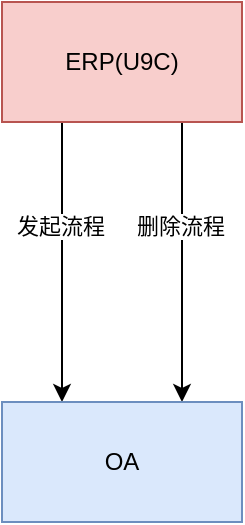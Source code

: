 <mxfile version="24.3.0" type="github">
  <diagram name="第 1 页" id="aZhVpqqnGZ0Fl-bB57NN">
    <mxGraphModel dx="746" dy="467" grid="1" gridSize="10" guides="1" tooltips="1" connect="1" arrows="1" fold="1" page="1" pageScale="1" pageWidth="827" pageHeight="1169" math="0" shadow="0">
      <root>
        <mxCell id="0" />
        <mxCell id="1" parent="0" />
        <mxCell id="RflKuVu5ajaNP3m7J8-B-3" style="edgeStyle=orthogonalEdgeStyle;rounded=0;orthogonalLoop=1;jettySize=auto;html=1;exitX=0.25;exitY=1;exitDx=0;exitDy=0;entryX=0.25;entryY=0;entryDx=0;entryDy=0;" edge="1" parent="1" source="RflKuVu5ajaNP3m7J8-B-1" target="RflKuVu5ajaNP3m7J8-B-2">
          <mxGeometry relative="1" as="geometry" />
        </mxCell>
        <mxCell id="RflKuVu5ajaNP3m7J8-B-4" value="发起流程" style="edgeLabel;html=1;align=center;verticalAlign=middle;resizable=0;points=[];" vertex="1" connectable="0" parent="RflKuVu5ajaNP3m7J8-B-3">
          <mxGeometry x="-0.257" y="-1" relative="1" as="geometry">
            <mxPoint as="offset" />
          </mxGeometry>
        </mxCell>
        <mxCell id="RflKuVu5ajaNP3m7J8-B-5" style="edgeStyle=orthogonalEdgeStyle;rounded=0;orthogonalLoop=1;jettySize=auto;html=1;exitX=0.75;exitY=1;exitDx=0;exitDy=0;entryX=0.75;entryY=0;entryDx=0;entryDy=0;" edge="1" parent="1" source="RflKuVu5ajaNP3m7J8-B-1" target="RflKuVu5ajaNP3m7J8-B-2">
          <mxGeometry relative="1" as="geometry" />
        </mxCell>
        <mxCell id="RflKuVu5ajaNP3m7J8-B-6" value="删除流程" style="edgeLabel;html=1;align=center;verticalAlign=middle;resizable=0;points=[];" vertex="1" connectable="0" parent="RflKuVu5ajaNP3m7J8-B-5">
          <mxGeometry x="-0.257" y="-1" relative="1" as="geometry">
            <mxPoint as="offset" />
          </mxGeometry>
        </mxCell>
        <mxCell id="RflKuVu5ajaNP3m7J8-B-1" value="ERP(U9C)" style="rounded=0;whiteSpace=wrap;html=1;fillColor=#f8cecc;strokeColor=#b85450;" vertex="1" parent="1">
          <mxGeometry x="280" y="40" width="120" height="60" as="geometry" />
        </mxCell>
        <mxCell id="RflKuVu5ajaNP3m7J8-B-2" value="OA" style="rounded=0;whiteSpace=wrap;html=1;fillColor=#dae8fc;strokeColor=#6c8ebf;" vertex="1" parent="1">
          <mxGeometry x="280" y="240" width="120" height="60" as="geometry" />
        </mxCell>
      </root>
    </mxGraphModel>
  </diagram>
</mxfile>
